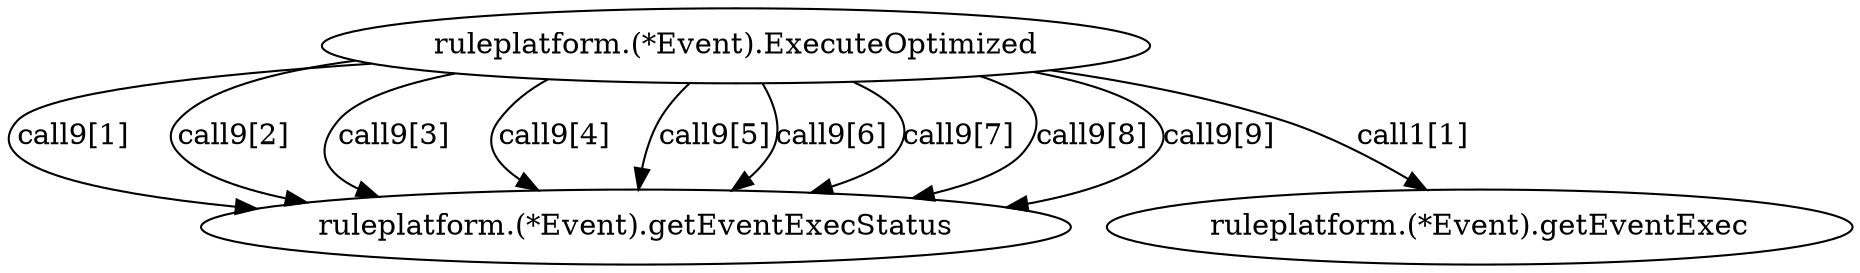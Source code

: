 digraph G {
"ruleplatform.(*Event).ExecuteOptimized" -> "ruleplatform.(*Event).getEventExecStatus" [label="call9[1]", tooltip="{\n    \"arguments\": \"{\\\"ut\\\":12}}\",\n    \"result\": \"{\\\"X1\\\":1}\"\n}"]
"ruleplatform.(*Event).ExecuteOptimized" -> "ruleplatform.(*Event).getEventExecStatus" [label="call9[2]", tooltip="{\n    \"arguments\": \"{\\\"ut\\\":12}}\",\n    \"result\": \"{\\\"X1\\\":1}\"\n}"]
"ruleplatform.(*Event).ExecuteOptimized" -> "ruleplatform.(*Event).getEventExecStatus" [label="call9[3]", tooltip="{\n    \"arguments\": \"{\\\"ut\\\":12}}\",\n    \"result\": \"{\\\"X1\\\":1}\"\n}"]
"ruleplatform.(*Event).ExecuteOptimized" -> "ruleplatform.(*Event).getEventExecStatus" [label="call9[4]", tooltip="{\n    \"arguments\": \"{\\\"ut\\\":12}}\",\n    \"result\": \"{\\\"X1\\\":1}\"\n}"]
"ruleplatform.(*Event).ExecuteOptimized" -> "ruleplatform.(*Event).getEventExecStatus" [label="call9[5]", tooltip="{\n    \"arguments\": \"{\\\"ut\\\":12}}\",\n    \"result\": \"{\\\"X1\\\":1}\"\n}"]
"ruleplatform.(*Event).ExecuteOptimized" -> "ruleplatform.(*Event).getEventExecStatus" [label="call9[6]", tooltip="{\n    \"arguments\": \"{\\\"ut\\\":12}}\",\n    \"result\": \"{\\\"X1\\\":1}\"\n}"]
"ruleplatform.(*Event).ExecuteOptimized" -> "ruleplatform.(*Event).getEventExecStatus" [label="call9[7]", tooltip="{\n    \"arguments\": \"{\\\"ut\\\":12}}\",\n    \"result\": \"{\\\"X1\\\":1}\"\n}"]
"ruleplatform.(*Event).ExecuteOptimized" -> "ruleplatform.(*Event).getEventExecStatus" [label="call9[8]", tooltip="{\n    \"arguments\": \"{\\\"ut\\\":12}}\",\n    \"result\": \"{\\\"X1\\\":1}\"\n}"]
"ruleplatform.(*Event).ExecuteOptimized" -> "ruleplatform.(*Event).getEventExecStatus" [label="call9[9]", tooltip="{\n    \"arguments\": \"{\\\"ut\\\":12}}\",\n    \"result\": \"{\\\"X1\\\":1}\"\n}"]
"ruleplatform.(*Event).ExecuteOptimized" -> "ruleplatform.(*Event).getEventExec" [label="call1[1]", tooltip="{\n    \"arguments\": \"{\\\"ut\\\":12}}\",\n    \"result\": \"{\\\"X1\\\":1}\"\n}"]
}

